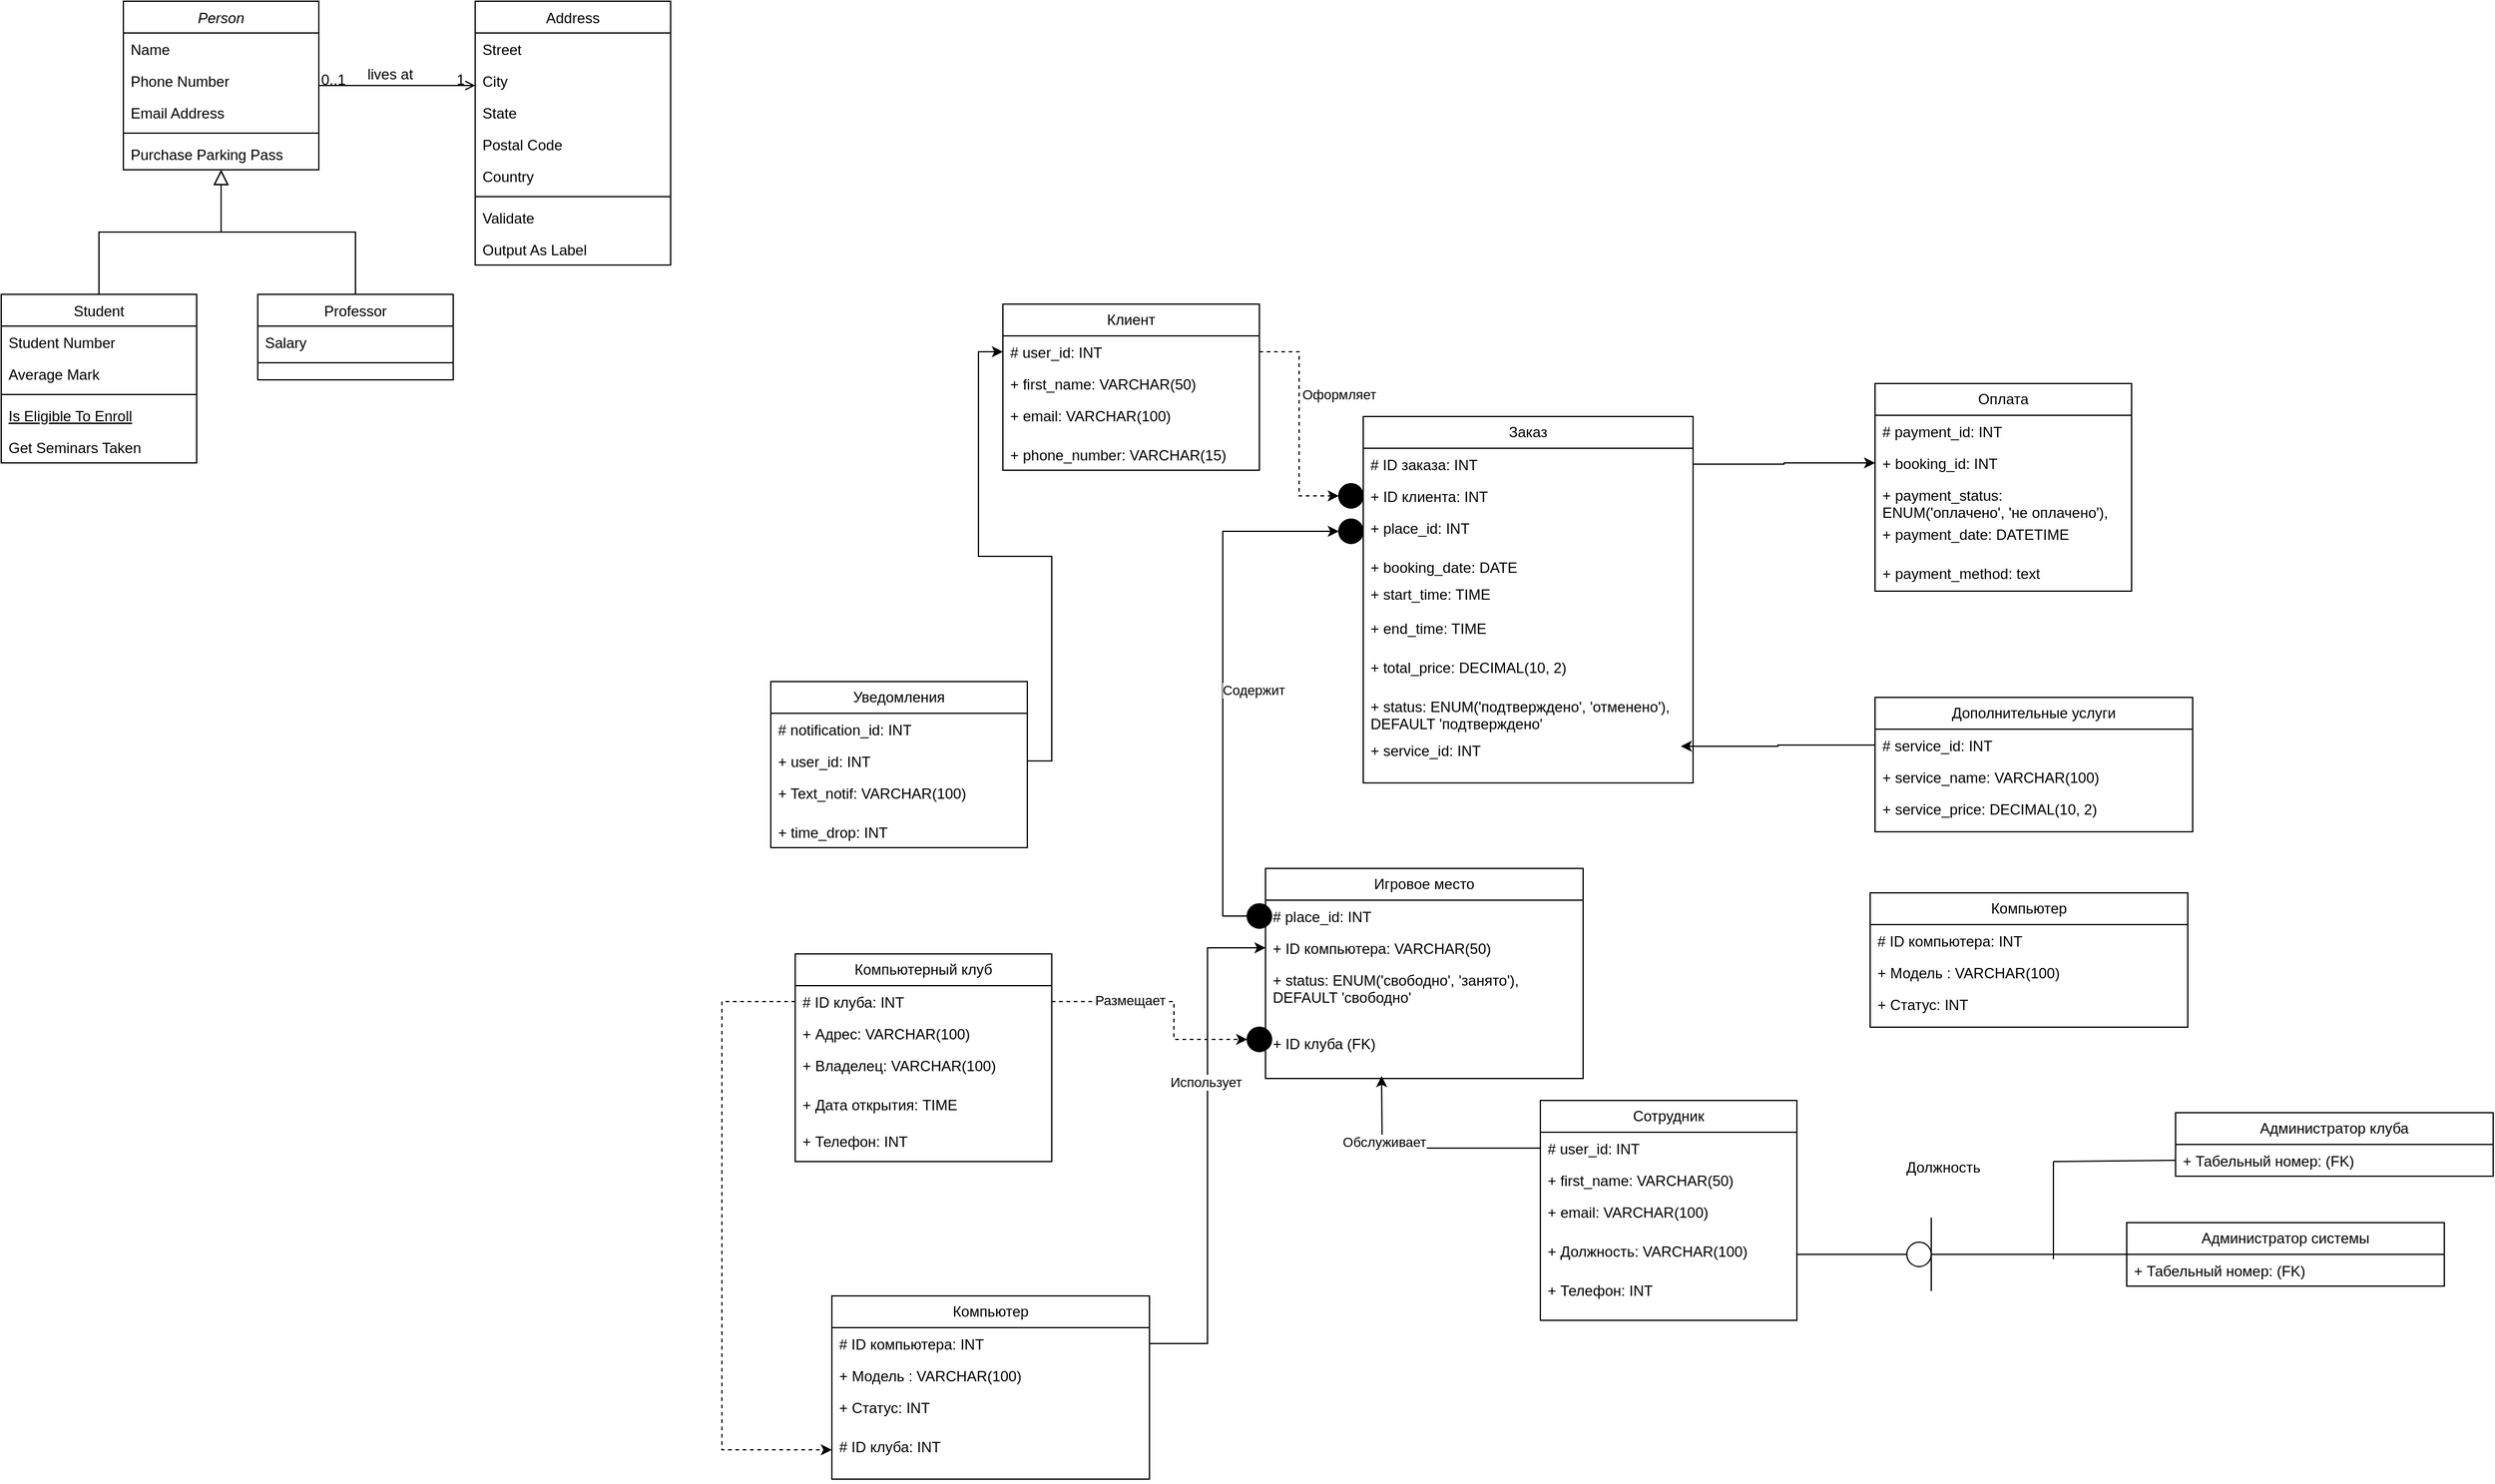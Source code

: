 <mxfile version="27.1.6">
  <diagram id="C5RBs43oDa-KdzZeNtuy" name="Page-1">
    <mxGraphModel dx="1603" dy="823" grid="1" gridSize="10" guides="1" tooltips="1" connect="1" arrows="1" fold="1" page="1" pageScale="1" pageWidth="827" pageHeight="1169" math="0" shadow="0">
      <root>
        <mxCell id="WIyWlLk6GJQsqaUBKTNV-0" />
        <mxCell id="WIyWlLk6GJQsqaUBKTNV-1" parent="WIyWlLk6GJQsqaUBKTNV-0" />
        <mxCell id="zkfFHV4jXpPFQw0GAbJ--0" value="Person" style="swimlane;fontStyle=2;align=center;verticalAlign=top;childLayout=stackLayout;horizontal=1;startSize=26;horizontalStack=0;resizeParent=1;resizeLast=0;collapsible=1;marginBottom=0;rounded=0;shadow=0;strokeWidth=1;" parent="WIyWlLk6GJQsqaUBKTNV-1" vertex="1">
          <mxGeometry x="220" y="120" width="160" height="138" as="geometry">
            <mxRectangle x="230" y="140" width="160" height="26" as="alternateBounds" />
          </mxGeometry>
        </mxCell>
        <mxCell id="zkfFHV4jXpPFQw0GAbJ--1" value="Name" style="text;align=left;verticalAlign=top;spacingLeft=4;spacingRight=4;overflow=hidden;rotatable=0;points=[[0,0.5],[1,0.5]];portConstraint=eastwest;" parent="zkfFHV4jXpPFQw0GAbJ--0" vertex="1">
          <mxGeometry y="26" width="160" height="26" as="geometry" />
        </mxCell>
        <mxCell id="zkfFHV4jXpPFQw0GAbJ--2" value="Phone Number" style="text;align=left;verticalAlign=top;spacingLeft=4;spacingRight=4;overflow=hidden;rotatable=0;points=[[0,0.5],[1,0.5]];portConstraint=eastwest;rounded=0;shadow=0;html=0;" parent="zkfFHV4jXpPFQw0GAbJ--0" vertex="1">
          <mxGeometry y="52" width="160" height="26" as="geometry" />
        </mxCell>
        <mxCell id="zkfFHV4jXpPFQw0GAbJ--3" value="Email Address" style="text;align=left;verticalAlign=top;spacingLeft=4;spacingRight=4;overflow=hidden;rotatable=0;points=[[0,0.5],[1,0.5]];portConstraint=eastwest;rounded=0;shadow=0;html=0;" parent="zkfFHV4jXpPFQw0GAbJ--0" vertex="1">
          <mxGeometry y="78" width="160" height="26" as="geometry" />
        </mxCell>
        <mxCell id="zkfFHV4jXpPFQw0GAbJ--4" value="" style="line;html=1;strokeWidth=1;align=left;verticalAlign=middle;spacingTop=-1;spacingLeft=3;spacingRight=3;rotatable=0;labelPosition=right;points=[];portConstraint=eastwest;" parent="zkfFHV4jXpPFQw0GAbJ--0" vertex="1">
          <mxGeometry y="104" width="160" height="8" as="geometry" />
        </mxCell>
        <mxCell id="zkfFHV4jXpPFQw0GAbJ--5" value="Purchase Parking Pass" style="text;align=left;verticalAlign=top;spacingLeft=4;spacingRight=4;overflow=hidden;rotatable=0;points=[[0,0.5],[1,0.5]];portConstraint=eastwest;" parent="zkfFHV4jXpPFQw0GAbJ--0" vertex="1">
          <mxGeometry y="112" width="160" height="26" as="geometry" />
        </mxCell>
        <mxCell id="zkfFHV4jXpPFQw0GAbJ--6" value="Student" style="swimlane;fontStyle=0;align=center;verticalAlign=top;childLayout=stackLayout;horizontal=1;startSize=26;horizontalStack=0;resizeParent=1;resizeLast=0;collapsible=1;marginBottom=0;rounded=0;shadow=0;strokeWidth=1;" parent="WIyWlLk6GJQsqaUBKTNV-1" vertex="1">
          <mxGeometry x="120" y="360" width="160" height="138" as="geometry">
            <mxRectangle x="130" y="380" width="160" height="26" as="alternateBounds" />
          </mxGeometry>
        </mxCell>
        <mxCell id="zkfFHV4jXpPFQw0GAbJ--7" value="Student Number" style="text;align=left;verticalAlign=top;spacingLeft=4;spacingRight=4;overflow=hidden;rotatable=0;points=[[0,0.5],[1,0.5]];portConstraint=eastwest;" parent="zkfFHV4jXpPFQw0GAbJ--6" vertex="1">
          <mxGeometry y="26" width="160" height="26" as="geometry" />
        </mxCell>
        <mxCell id="zkfFHV4jXpPFQw0GAbJ--8" value="Average Mark" style="text;align=left;verticalAlign=top;spacingLeft=4;spacingRight=4;overflow=hidden;rotatable=0;points=[[0,0.5],[1,0.5]];portConstraint=eastwest;rounded=0;shadow=0;html=0;" parent="zkfFHV4jXpPFQw0GAbJ--6" vertex="1">
          <mxGeometry y="52" width="160" height="26" as="geometry" />
        </mxCell>
        <mxCell id="zkfFHV4jXpPFQw0GAbJ--9" value="" style="line;html=1;strokeWidth=1;align=left;verticalAlign=middle;spacingTop=-1;spacingLeft=3;spacingRight=3;rotatable=0;labelPosition=right;points=[];portConstraint=eastwest;" parent="zkfFHV4jXpPFQw0GAbJ--6" vertex="1">
          <mxGeometry y="78" width="160" height="8" as="geometry" />
        </mxCell>
        <mxCell id="zkfFHV4jXpPFQw0GAbJ--10" value="Is Eligible To Enroll" style="text;align=left;verticalAlign=top;spacingLeft=4;spacingRight=4;overflow=hidden;rotatable=0;points=[[0,0.5],[1,0.5]];portConstraint=eastwest;fontStyle=4" parent="zkfFHV4jXpPFQw0GAbJ--6" vertex="1">
          <mxGeometry y="86" width="160" height="26" as="geometry" />
        </mxCell>
        <mxCell id="zkfFHV4jXpPFQw0GAbJ--11" value="Get Seminars Taken" style="text;align=left;verticalAlign=top;spacingLeft=4;spacingRight=4;overflow=hidden;rotatable=0;points=[[0,0.5],[1,0.5]];portConstraint=eastwest;" parent="zkfFHV4jXpPFQw0GAbJ--6" vertex="1">
          <mxGeometry y="112" width="160" height="26" as="geometry" />
        </mxCell>
        <mxCell id="zkfFHV4jXpPFQw0GAbJ--12" value="" style="endArrow=block;endSize=10;endFill=0;shadow=0;strokeWidth=1;rounded=0;curved=0;edgeStyle=elbowEdgeStyle;elbow=vertical;" parent="WIyWlLk6GJQsqaUBKTNV-1" source="zkfFHV4jXpPFQw0GAbJ--6" target="zkfFHV4jXpPFQw0GAbJ--0" edge="1">
          <mxGeometry width="160" relative="1" as="geometry">
            <mxPoint x="200" y="203" as="sourcePoint" />
            <mxPoint x="200" y="203" as="targetPoint" />
          </mxGeometry>
        </mxCell>
        <mxCell id="zkfFHV4jXpPFQw0GAbJ--13" value="Professor" style="swimlane;fontStyle=0;align=center;verticalAlign=top;childLayout=stackLayout;horizontal=1;startSize=26;horizontalStack=0;resizeParent=1;resizeLast=0;collapsible=1;marginBottom=0;rounded=0;shadow=0;strokeWidth=1;" parent="WIyWlLk6GJQsqaUBKTNV-1" vertex="1">
          <mxGeometry x="330" y="360" width="160" height="70" as="geometry">
            <mxRectangle x="340" y="380" width="170" height="26" as="alternateBounds" />
          </mxGeometry>
        </mxCell>
        <mxCell id="zkfFHV4jXpPFQw0GAbJ--14" value="Salary" style="text;align=left;verticalAlign=top;spacingLeft=4;spacingRight=4;overflow=hidden;rotatable=0;points=[[0,0.5],[1,0.5]];portConstraint=eastwest;" parent="zkfFHV4jXpPFQw0GAbJ--13" vertex="1">
          <mxGeometry y="26" width="160" height="26" as="geometry" />
        </mxCell>
        <mxCell id="zkfFHV4jXpPFQw0GAbJ--15" value="" style="line;html=1;strokeWidth=1;align=left;verticalAlign=middle;spacingTop=-1;spacingLeft=3;spacingRight=3;rotatable=0;labelPosition=right;points=[];portConstraint=eastwest;" parent="zkfFHV4jXpPFQw0GAbJ--13" vertex="1">
          <mxGeometry y="52" width="160" height="8" as="geometry" />
        </mxCell>
        <mxCell id="zkfFHV4jXpPFQw0GAbJ--16" value="" style="endArrow=block;endSize=10;endFill=0;shadow=0;strokeWidth=1;rounded=0;curved=0;edgeStyle=elbowEdgeStyle;elbow=vertical;" parent="WIyWlLk6GJQsqaUBKTNV-1" source="zkfFHV4jXpPFQw0GAbJ--13" target="zkfFHV4jXpPFQw0GAbJ--0" edge="1">
          <mxGeometry width="160" relative="1" as="geometry">
            <mxPoint x="210" y="373" as="sourcePoint" />
            <mxPoint x="310" y="271" as="targetPoint" />
          </mxGeometry>
        </mxCell>
        <mxCell id="zkfFHV4jXpPFQw0GAbJ--17" value="Address" style="swimlane;fontStyle=0;align=center;verticalAlign=top;childLayout=stackLayout;horizontal=1;startSize=26;horizontalStack=0;resizeParent=1;resizeLast=0;collapsible=1;marginBottom=0;rounded=0;shadow=0;strokeWidth=1;" parent="WIyWlLk6GJQsqaUBKTNV-1" vertex="1">
          <mxGeometry x="508" y="120" width="160" height="216" as="geometry">
            <mxRectangle x="550" y="140" width="160" height="26" as="alternateBounds" />
          </mxGeometry>
        </mxCell>
        <mxCell id="zkfFHV4jXpPFQw0GAbJ--18" value="Street" style="text;align=left;verticalAlign=top;spacingLeft=4;spacingRight=4;overflow=hidden;rotatable=0;points=[[0,0.5],[1,0.5]];portConstraint=eastwest;" parent="zkfFHV4jXpPFQw0GAbJ--17" vertex="1">
          <mxGeometry y="26" width="160" height="26" as="geometry" />
        </mxCell>
        <mxCell id="zkfFHV4jXpPFQw0GAbJ--19" value="City" style="text;align=left;verticalAlign=top;spacingLeft=4;spacingRight=4;overflow=hidden;rotatable=0;points=[[0,0.5],[1,0.5]];portConstraint=eastwest;rounded=0;shadow=0;html=0;" parent="zkfFHV4jXpPFQw0GAbJ--17" vertex="1">
          <mxGeometry y="52" width="160" height="26" as="geometry" />
        </mxCell>
        <mxCell id="zkfFHV4jXpPFQw0GAbJ--20" value="State" style="text;align=left;verticalAlign=top;spacingLeft=4;spacingRight=4;overflow=hidden;rotatable=0;points=[[0,0.5],[1,0.5]];portConstraint=eastwest;rounded=0;shadow=0;html=0;" parent="zkfFHV4jXpPFQw0GAbJ--17" vertex="1">
          <mxGeometry y="78" width="160" height="26" as="geometry" />
        </mxCell>
        <mxCell id="zkfFHV4jXpPFQw0GAbJ--21" value="Postal Code" style="text;align=left;verticalAlign=top;spacingLeft=4;spacingRight=4;overflow=hidden;rotatable=0;points=[[0,0.5],[1,0.5]];portConstraint=eastwest;rounded=0;shadow=0;html=0;" parent="zkfFHV4jXpPFQw0GAbJ--17" vertex="1">
          <mxGeometry y="104" width="160" height="26" as="geometry" />
        </mxCell>
        <mxCell id="zkfFHV4jXpPFQw0GAbJ--22" value="Country" style="text;align=left;verticalAlign=top;spacingLeft=4;spacingRight=4;overflow=hidden;rotatable=0;points=[[0,0.5],[1,0.5]];portConstraint=eastwest;rounded=0;shadow=0;html=0;" parent="zkfFHV4jXpPFQw0GAbJ--17" vertex="1">
          <mxGeometry y="130" width="160" height="26" as="geometry" />
        </mxCell>
        <mxCell id="zkfFHV4jXpPFQw0GAbJ--23" value="" style="line;html=1;strokeWidth=1;align=left;verticalAlign=middle;spacingTop=-1;spacingLeft=3;spacingRight=3;rotatable=0;labelPosition=right;points=[];portConstraint=eastwest;" parent="zkfFHV4jXpPFQw0GAbJ--17" vertex="1">
          <mxGeometry y="156" width="160" height="8" as="geometry" />
        </mxCell>
        <mxCell id="zkfFHV4jXpPFQw0GAbJ--24" value="Validate" style="text;align=left;verticalAlign=top;spacingLeft=4;spacingRight=4;overflow=hidden;rotatable=0;points=[[0,0.5],[1,0.5]];portConstraint=eastwest;" parent="zkfFHV4jXpPFQw0GAbJ--17" vertex="1">
          <mxGeometry y="164" width="160" height="26" as="geometry" />
        </mxCell>
        <mxCell id="zkfFHV4jXpPFQw0GAbJ--25" value="Output As Label" style="text;align=left;verticalAlign=top;spacingLeft=4;spacingRight=4;overflow=hidden;rotatable=0;points=[[0,0.5],[1,0.5]];portConstraint=eastwest;" parent="zkfFHV4jXpPFQw0GAbJ--17" vertex="1">
          <mxGeometry y="190" width="160" height="26" as="geometry" />
        </mxCell>
        <mxCell id="zkfFHV4jXpPFQw0GAbJ--26" value="" style="endArrow=open;shadow=0;strokeWidth=1;rounded=0;curved=0;endFill=1;edgeStyle=elbowEdgeStyle;elbow=vertical;" parent="WIyWlLk6GJQsqaUBKTNV-1" source="zkfFHV4jXpPFQw0GAbJ--0" target="zkfFHV4jXpPFQw0GAbJ--17" edge="1">
          <mxGeometry x="0.5" y="41" relative="1" as="geometry">
            <mxPoint x="380" y="192" as="sourcePoint" />
            <mxPoint x="540" y="192" as="targetPoint" />
            <mxPoint x="-40" y="32" as="offset" />
          </mxGeometry>
        </mxCell>
        <mxCell id="zkfFHV4jXpPFQw0GAbJ--27" value="0..1" style="resizable=0;align=left;verticalAlign=bottom;labelBackgroundColor=none;fontSize=12;" parent="zkfFHV4jXpPFQw0GAbJ--26" connectable="0" vertex="1">
          <mxGeometry x="-1" relative="1" as="geometry">
            <mxPoint y="4" as="offset" />
          </mxGeometry>
        </mxCell>
        <mxCell id="zkfFHV4jXpPFQw0GAbJ--28" value="1" style="resizable=0;align=right;verticalAlign=bottom;labelBackgroundColor=none;fontSize=12;" parent="zkfFHV4jXpPFQw0GAbJ--26" connectable="0" vertex="1">
          <mxGeometry x="1" relative="1" as="geometry">
            <mxPoint x="-7" y="4" as="offset" />
          </mxGeometry>
        </mxCell>
        <mxCell id="zkfFHV4jXpPFQw0GAbJ--29" value="lives at" style="text;html=1;resizable=0;points=[];;align=center;verticalAlign=middle;labelBackgroundColor=none;rounded=0;shadow=0;strokeWidth=1;fontSize=12;" parent="zkfFHV4jXpPFQw0GAbJ--26" vertex="1" connectable="0">
          <mxGeometry x="0.5" y="49" relative="1" as="geometry">
            <mxPoint x="-38" y="40" as="offset" />
          </mxGeometry>
        </mxCell>
        <mxCell id="PLSxakcZ5Mj65EyhJ7dW-0" value="Клиент" style="swimlane;fontStyle=0;childLayout=stackLayout;horizontal=1;startSize=26;fillColor=none;horizontalStack=0;resizeParent=1;resizeParentMax=0;resizeLast=0;collapsible=1;marginBottom=0;whiteSpace=wrap;html=1;" vertex="1" parent="WIyWlLk6GJQsqaUBKTNV-1">
          <mxGeometry x="940" y="368" width="210" height="136" as="geometry" />
        </mxCell>
        <mxCell id="PLSxakcZ5Mj65EyhJ7dW-1" value="# user_id: INT" style="text;strokeColor=none;fillColor=none;align=left;verticalAlign=top;spacingLeft=4;spacingRight=4;overflow=hidden;rotatable=0;points=[[0,0.5],[1,0.5]];portConstraint=eastwest;whiteSpace=wrap;html=1;" vertex="1" parent="PLSxakcZ5Mj65EyhJ7dW-0">
          <mxGeometry y="26" width="210" height="26" as="geometry" />
        </mxCell>
        <mxCell id="PLSxakcZ5Mj65EyhJ7dW-2" value="+ first_name: VARCHAR(50)" style="text;strokeColor=none;fillColor=none;align=left;verticalAlign=top;spacingLeft=4;spacingRight=4;overflow=hidden;rotatable=0;points=[[0,0.5],[1,0.5]];portConstraint=eastwest;whiteSpace=wrap;html=1;" vertex="1" parent="PLSxakcZ5Mj65EyhJ7dW-0">
          <mxGeometry y="52" width="210" height="26" as="geometry" />
        </mxCell>
        <mxCell id="PLSxakcZ5Mj65EyhJ7dW-3" value="+ email: VARCHAR(100)" style="text;strokeColor=none;fillColor=none;align=left;verticalAlign=top;spacingLeft=4;spacingRight=4;overflow=hidden;rotatable=0;points=[[0,0.5],[1,0.5]];portConstraint=eastwest;whiteSpace=wrap;html=1;" vertex="1" parent="PLSxakcZ5Mj65EyhJ7dW-0">
          <mxGeometry y="78" width="210" height="32" as="geometry" />
        </mxCell>
        <mxCell id="PLSxakcZ5Mj65EyhJ7dW-21" value="+ phone_number: VARCHAR(15)" style="text;strokeColor=none;fillColor=none;align=left;verticalAlign=top;spacingLeft=4;spacingRight=4;overflow=hidden;rotatable=0;points=[[0,0.5],[1,0.5]];portConstraint=eastwest;whiteSpace=wrap;html=1;" vertex="1" parent="PLSxakcZ5Mj65EyhJ7dW-0">
          <mxGeometry y="110" width="210" height="26" as="geometry" />
        </mxCell>
        <mxCell id="PLSxakcZ5Mj65EyhJ7dW-4" value="Игровое место" style="swimlane;fontStyle=0;childLayout=stackLayout;horizontal=1;startSize=26;fillColor=none;horizontalStack=0;resizeParent=1;resizeParentMax=0;resizeLast=0;collapsible=1;marginBottom=0;whiteSpace=wrap;html=1;" vertex="1" parent="WIyWlLk6GJQsqaUBKTNV-1">
          <mxGeometry x="1155" y="830" width="260" height="172" as="geometry" />
        </mxCell>
        <mxCell id="PLSxakcZ5Mj65EyhJ7dW-5" value="# place_id: INT" style="text;strokeColor=none;fillColor=none;align=left;verticalAlign=top;spacingLeft=4;spacingRight=4;overflow=hidden;rotatable=0;points=[[0,0.5],[1,0.5]];portConstraint=eastwest;whiteSpace=wrap;html=1;" vertex="1" parent="PLSxakcZ5Mj65EyhJ7dW-4">
          <mxGeometry y="26" width="260" height="26" as="geometry" />
        </mxCell>
        <mxCell id="PLSxakcZ5Mj65EyhJ7dW-6" value="+ ID компьютера: VARCHAR(50)" style="text;strokeColor=none;fillColor=none;align=left;verticalAlign=top;spacingLeft=4;spacingRight=4;overflow=hidden;rotatable=0;points=[[0,0.5],[1,0.5]];portConstraint=eastwest;whiteSpace=wrap;html=1;" vertex="1" parent="PLSxakcZ5Mj65EyhJ7dW-4">
          <mxGeometry y="52" width="260" height="26" as="geometry" />
        </mxCell>
        <mxCell id="PLSxakcZ5Mj65EyhJ7dW-7" value="+ status: ENUM(&#39;свободно&#39;, &#39;занято&#39;), DEFAULT &#39;свободно&#39;" style="text;strokeColor=none;fillColor=none;align=left;verticalAlign=top;spacingLeft=4;spacingRight=4;overflow=hidden;rotatable=0;points=[[0,0.5],[1,0.5]];portConstraint=eastwest;whiteSpace=wrap;html=1;" vertex="1" parent="PLSxakcZ5Mj65EyhJ7dW-4">
          <mxGeometry y="78" width="260" height="52" as="geometry" />
        </mxCell>
        <mxCell id="PLSxakcZ5Mj65EyhJ7dW-106" value="+ ID клуба (FK&lt;span style=&quot;background-color: transparent; color: light-dark(rgb(0, 0, 0), rgb(255, 255, 255));&quot;&gt;)&lt;/span&gt;" style="text;strokeColor=none;fillColor=none;align=left;verticalAlign=top;spacingLeft=4;spacingRight=4;overflow=hidden;rotatable=0;points=[[0,0.5],[1,0.5]];portConstraint=eastwest;whiteSpace=wrap;html=1;" vertex="1" parent="PLSxakcZ5Mj65EyhJ7dW-4">
          <mxGeometry y="130" width="260" height="42" as="geometry" />
        </mxCell>
        <mxCell id="PLSxakcZ5Mj65EyhJ7dW-8" value="Заказ" style="swimlane;fontStyle=0;childLayout=stackLayout;horizontal=1;startSize=26;fillColor=none;horizontalStack=0;resizeParent=1;resizeParentMax=0;resizeLast=0;collapsible=1;marginBottom=0;whiteSpace=wrap;html=1;" vertex="1" parent="WIyWlLk6GJQsqaUBKTNV-1">
          <mxGeometry x="1235" y="460" width="270" height="300" as="geometry" />
        </mxCell>
        <mxCell id="PLSxakcZ5Mj65EyhJ7dW-9" value="# ID заказа: INT" style="text;strokeColor=none;fillColor=none;align=left;verticalAlign=top;spacingLeft=4;spacingRight=4;overflow=hidden;rotatable=0;points=[[0,0.5],[1,0.5]];portConstraint=eastwest;whiteSpace=wrap;html=1;" vertex="1" parent="PLSxakcZ5Mj65EyhJ7dW-8">
          <mxGeometry y="26" width="270" height="26" as="geometry" />
        </mxCell>
        <mxCell id="PLSxakcZ5Mj65EyhJ7dW-10" value="+ ID клиента: INT" style="text;strokeColor=none;fillColor=none;align=left;verticalAlign=top;spacingLeft=4;spacingRight=4;overflow=hidden;rotatable=0;points=[[0,0.5],[1,0.5]];portConstraint=eastwest;whiteSpace=wrap;html=1;" vertex="1" parent="PLSxakcZ5Mj65EyhJ7dW-8">
          <mxGeometry y="52" width="270" height="26" as="geometry" />
        </mxCell>
        <mxCell id="PLSxakcZ5Mj65EyhJ7dW-11" value="+ place_id: INT" style="text;strokeColor=none;fillColor=none;align=left;verticalAlign=top;spacingLeft=4;spacingRight=4;overflow=hidden;rotatable=0;points=[[0,0.5],[1,0.5]];portConstraint=eastwest;whiteSpace=wrap;html=1;" vertex="1" parent="PLSxakcZ5Mj65EyhJ7dW-8">
          <mxGeometry y="78" width="270" height="32" as="geometry" />
        </mxCell>
        <mxCell id="PLSxakcZ5Mj65EyhJ7dW-12" value="+ booking_date: DATE" style="text;strokeColor=none;fillColor=none;align=left;verticalAlign=top;spacingLeft=4;spacingRight=4;overflow=hidden;rotatable=0;points=[[0,0.5],[1,0.5]];portConstraint=eastwest;whiteSpace=wrap;html=1;" vertex="1" parent="PLSxakcZ5Mj65EyhJ7dW-8">
          <mxGeometry y="110" width="270" height="190" as="geometry" />
        </mxCell>
        <mxCell id="PLSxakcZ5Mj65EyhJ7dW-13" value="+ start_time: TIME" style="text;strokeColor=none;fillColor=none;align=left;verticalAlign=top;spacingLeft=4;spacingRight=4;overflow=hidden;rotatable=0;points=[[0,0.5],[1,0.5]];portConstraint=eastwest;whiteSpace=wrap;html=1;" vertex="1" parent="WIyWlLk6GJQsqaUBKTNV-1">
          <mxGeometry x="1235" y="592" width="250" height="32" as="geometry" />
        </mxCell>
        <mxCell id="PLSxakcZ5Mj65EyhJ7dW-14" value="+ end_time: TIME" style="text;strokeColor=none;fillColor=none;align=left;verticalAlign=top;spacingLeft=4;spacingRight=4;overflow=hidden;rotatable=0;points=[[0,0.5],[1,0.5]];portConstraint=eastwest;whiteSpace=wrap;html=1;" vertex="1" parent="WIyWlLk6GJQsqaUBKTNV-1">
          <mxGeometry x="1235" y="620" width="250" height="32" as="geometry" />
        </mxCell>
        <mxCell id="PLSxakcZ5Mj65EyhJ7dW-15" value="+ total_price: DECIMAL(10, 2)" style="text;strokeColor=none;fillColor=none;align=left;verticalAlign=top;spacingLeft=4;spacingRight=4;overflow=hidden;rotatable=0;points=[[0,0.5],[1,0.5]];portConstraint=eastwest;whiteSpace=wrap;html=1;" vertex="1" parent="WIyWlLk6GJQsqaUBKTNV-1">
          <mxGeometry x="1235" y="652" width="250" height="98" as="geometry" />
        </mxCell>
        <mxCell id="PLSxakcZ5Mj65EyhJ7dW-16" value="+ status: ENUM(&#39;подтверждено&#39;, &#39;отменено&#39;), DEFAULT &#39;подтверждено&#39;" style="text;strokeColor=none;fillColor=none;align=left;verticalAlign=top;spacingLeft=4;spacingRight=4;overflow=hidden;rotatable=0;points=[[0,0.5],[1,0.5]];portConstraint=eastwest;whiteSpace=wrap;html=1;" vertex="1" parent="WIyWlLk6GJQsqaUBKTNV-1">
          <mxGeometry x="1235" y="684" width="260" height="66" as="geometry" />
        </mxCell>
        <mxCell id="PLSxakcZ5Mj65EyhJ7dW-17" value="Дополнительные услуги" style="swimlane;fontStyle=0;childLayout=stackLayout;horizontal=1;startSize=26;fillColor=none;horizontalStack=0;resizeParent=1;resizeParentMax=0;resizeLast=0;collapsible=1;marginBottom=0;whiteSpace=wrap;html=1;" vertex="1" parent="WIyWlLk6GJQsqaUBKTNV-1">
          <mxGeometry x="1654" y="690" width="260" height="110" as="geometry" />
        </mxCell>
        <mxCell id="PLSxakcZ5Mj65EyhJ7dW-18" value="# service_id: INT" style="text;strokeColor=none;fillColor=none;align=left;verticalAlign=top;spacingLeft=4;spacingRight=4;overflow=hidden;rotatable=0;points=[[0,0.5],[1,0.5]];portConstraint=eastwest;whiteSpace=wrap;html=1;" vertex="1" parent="PLSxakcZ5Mj65EyhJ7dW-17">
          <mxGeometry y="26" width="260" height="26" as="geometry" />
        </mxCell>
        <mxCell id="PLSxakcZ5Mj65EyhJ7dW-19" value="+ service_name: VARCHAR(100)" style="text;strokeColor=none;fillColor=none;align=left;verticalAlign=top;spacingLeft=4;spacingRight=4;overflow=hidden;rotatable=0;points=[[0,0.5],[1,0.5]];portConstraint=eastwest;whiteSpace=wrap;html=1;" vertex="1" parent="PLSxakcZ5Mj65EyhJ7dW-17">
          <mxGeometry y="52" width="260" height="26" as="geometry" />
        </mxCell>
        <mxCell id="PLSxakcZ5Mj65EyhJ7dW-20" value="+ service_price: DECIMAL(10, 2)" style="text;strokeColor=none;fillColor=none;align=left;verticalAlign=top;spacingLeft=4;spacingRight=4;overflow=hidden;rotatable=0;points=[[0,0.5],[1,0.5]];portConstraint=eastwest;whiteSpace=wrap;html=1;" vertex="1" parent="PLSxakcZ5Mj65EyhJ7dW-17">
          <mxGeometry y="78" width="260" height="32" as="geometry" />
        </mxCell>
        <mxCell id="PLSxakcZ5Mj65EyhJ7dW-22" value="+ service_id: INT" style="text;strokeColor=none;fillColor=none;align=left;verticalAlign=top;spacingLeft=4;spacingRight=4;overflow=hidden;rotatable=0;points=[[0,0.5],[1,0.5]];portConstraint=eastwest;whiteSpace=wrap;html=1;" vertex="1" parent="WIyWlLk6GJQsqaUBKTNV-1">
          <mxGeometry x="1235" y="720" width="260" height="20" as="geometry" />
        </mxCell>
        <mxCell id="PLSxakcZ5Mj65EyhJ7dW-23" value="Оплата" style="swimlane;fontStyle=0;childLayout=stackLayout;horizontal=1;startSize=26;fillColor=none;horizontalStack=0;resizeParent=1;resizeParentMax=0;resizeLast=0;collapsible=1;marginBottom=0;whiteSpace=wrap;html=1;" vertex="1" parent="WIyWlLk6GJQsqaUBKTNV-1">
          <mxGeometry x="1654" y="433" width="210" height="170" as="geometry" />
        </mxCell>
        <mxCell id="PLSxakcZ5Mj65EyhJ7dW-24" value="# payment_id: INT" style="text;strokeColor=none;fillColor=none;align=left;verticalAlign=top;spacingLeft=4;spacingRight=4;overflow=hidden;rotatable=0;points=[[0,0.5],[1,0.5]];portConstraint=eastwest;whiteSpace=wrap;html=1;" vertex="1" parent="PLSxakcZ5Mj65EyhJ7dW-23">
          <mxGeometry y="26" width="210" height="26" as="geometry" />
        </mxCell>
        <mxCell id="PLSxakcZ5Mj65EyhJ7dW-25" value="+ booking_id: INT" style="text;strokeColor=none;fillColor=none;align=left;verticalAlign=top;spacingLeft=4;spacingRight=4;overflow=hidden;rotatable=0;points=[[0,0.5],[1,0.5]];portConstraint=eastwest;whiteSpace=wrap;html=1;" vertex="1" parent="PLSxakcZ5Mj65EyhJ7dW-23">
          <mxGeometry y="52" width="210" height="26" as="geometry" />
        </mxCell>
        <mxCell id="PLSxakcZ5Mj65EyhJ7dW-27" value="+ payment_status: ENUM(&#39;оплачено&#39;, &#39;не оплачено&#39;), DEFAULT &#39;не оплачено&#39;" style="text;strokeColor=none;fillColor=none;align=left;verticalAlign=top;spacingLeft=4;spacingRight=4;overflow=hidden;rotatable=0;points=[[0,0.5],[1,0.5]];portConstraint=eastwest;whiteSpace=wrap;html=1;" vertex="1" parent="PLSxakcZ5Mj65EyhJ7dW-23">
          <mxGeometry y="78" width="210" height="32" as="geometry" />
        </mxCell>
        <mxCell id="PLSxakcZ5Mj65EyhJ7dW-28" value="+ payment_date: DATETIME" style="text;strokeColor=none;fillColor=none;align=left;verticalAlign=top;spacingLeft=4;spacingRight=4;overflow=hidden;rotatable=0;points=[[0,0.5],[1,0.5]];portConstraint=eastwest;whiteSpace=wrap;html=1;" vertex="1" parent="PLSxakcZ5Mj65EyhJ7dW-23">
          <mxGeometry y="110" width="210" height="32" as="geometry" />
        </mxCell>
        <mxCell id="PLSxakcZ5Mj65EyhJ7dW-26" value="+ payment_method: text" style="text;strokeColor=none;fillColor=none;align=left;verticalAlign=top;spacingLeft=4;spacingRight=4;overflow=hidden;rotatable=0;points=[[0,0.5],[1,0.5]];portConstraint=eastwest;whiteSpace=wrap;html=1;" vertex="1" parent="PLSxakcZ5Mj65EyhJ7dW-23">
          <mxGeometry y="142" width="210" height="28" as="geometry" />
        </mxCell>
        <mxCell id="PLSxakcZ5Mj65EyhJ7dW-29" value="Уведомления" style="swimlane;fontStyle=0;childLayout=stackLayout;horizontal=1;startSize=26;fillColor=none;horizontalStack=0;resizeParent=1;resizeParentMax=0;resizeLast=0;collapsible=1;marginBottom=0;whiteSpace=wrap;html=1;" vertex="1" parent="WIyWlLk6GJQsqaUBKTNV-1">
          <mxGeometry x="750" y="677" width="210" height="136" as="geometry" />
        </mxCell>
        <mxCell id="PLSxakcZ5Mj65EyhJ7dW-30" value="#&amp;nbsp;&lt;span style=&quot;white-space-collapse: preserve;&quot; data-src-align=&quot;0:11&quot; class=&quot;EzKURWReUAB5oZgtQNkl&quot;&gt;notification&lt;/span&gt;_id: INT" style="text;strokeColor=none;fillColor=none;align=left;verticalAlign=top;spacingLeft=4;spacingRight=4;overflow=hidden;rotatable=0;points=[[0,0.5],[1,0.5]];portConstraint=eastwest;whiteSpace=wrap;html=1;" vertex="1" parent="PLSxakcZ5Mj65EyhJ7dW-29">
          <mxGeometry y="26" width="210" height="26" as="geometry" />
        </mxCell>
        <mxCell id="PLSxakcZ5Mj65EyhJ7dW-31" value="+ user_id: INT" style="text;strokeColor=none;fillColor=none;align=left;verticalAlign=top;spacingLeft=4;spacingRight=4;overflow=hidden;rotatable=0;points=[[0,0.5],[1,0.5]];portConstraint=eastwest;whiteSpace=wrap;html=1;" vertex="1" parent="PLSxakcZ5Mj65EyhJ7dW-29">
          <mxGeometry y="52" width="210" height="26" as="geometry" />
        </mxCell>
        <mxCell id="PLSxakcZ5Mj65EyhJ7dW-32" value="+ Text_notif: VARCHAR(100)" style="text;strokeColor=none;fillColor=none;align=left;verticalAlign=top;spacingLeft=4;spacingRight=4;overflow=hidden;rotatable=0;points=[[0,0.5],[1,0.5]];portConstraint=eastwest;whiteSpace=wrap;html=1;" vertex="1" parent="PLSxakcZ5Mj65EyhJ7dW-29">
          <mxGeometry y="78" width="210" height="32" as="geometry" />
        </mxCell>
        <mxCell id="PLSxakcZ5Mj65EyhJ7dW-33" value="+ time_drop: INT" style="text;strokeColor=none;fillColor=none;align=left;verticalAlign=top;spacingLeft=4;spacingRight=4;overflow=hidden;rotatable=0;points=[[0,0.5],[1,0.5]];portConstraint=eastwest;whiteSpace=wrap;html=1;" vertex="1" parent="PLSxakcZ5Mj65EyhJ7dW-29">
          <mxGeometry y="110" width="210" height="26" as="geometry" />
        </mxCell>
        <mxCell id="PLSxakcZ5Mj65EyhJ7dW-34" style="edgeStyle=orthogonalEdgeStyle;rounded=0;orthogonalLoop=1;jettySize=auto;html=1;exitX=1;exitY=0.5;exitDx=0;exitDy=0;entryX=0;entryY=0.5;entryDx=0;entryDy=0;" edge="1" parent="WIyWlLk6GJQsqaUBKTNV-1" source="PLSxakcZ5Mj65EyhJ7dW-31" target="PLSxakcZ5Mj65EyhJ7dW-1">
          <mxGeometry relative="1" as="geometry" />
        </mxCell>
        <mxCell id="PLSxakcZ5Mj65EyhJ7dW-35" style="edgeStyle=orthogonalEdgeStyle;rounded=0;orthogonalLoop=1;jettySize=auto;html=1;exitX=1;exitY=0.5;exitDx=0;exitDy=0;entryX=0;entryY=0.5;entryDx=0;entryDy=0;" edge="1" parent="WIyWlLk6GJQsqaUBKTNV-1" source="PLSxakcZ5Mj65EyhJ7dW-97" target="PLSxakcZ5Mj65EyhJ7dW-10">
          <mxGeometry relative="1" as="geometry" />
        </mxCell>
        <mxCell id="PLSxakcZ5Mj65EyhJ7dW-84" value="Оформляет" style="edgeLabel;html=1;align=center;verticalAlign=middle;resizable=0;points=[];" vertex="1" connectable="0" parent="PLSxakcZ5Mj65EyhJ7dW-35">
          <mxGeometry x="0.39" y="-6" relative="1" as="geometry">
            <mxPoint x="-20" y="-83" as="offset" />
          </mxGeometry>
        </mxCell>
        <mxCell id="PLSxakcZ5Mj65EyhJ7dW-36" style="edgeStyle=orthogonalEdgeStyle;rounded=0;orthogonalLoop=1;jettySize=auto;html=1;exitX=0;exitY=0.5;exitDx=0;exitDy=0;entryX=0;entryY=0.5;entryDx=0;entryDy=0;" edge="1" parent="WIyWlLk6GJQsqaUBKTNV-1" source="PLSxakcZ5Mj65EyhJ7dW-88" target="PLSxakcZ5Mj65EyhJ7dW-11">
          <mxGeometry relative="1" as="geometry" />
        </mxCell>
        <mxCell id="PLSxakcZ5Mj65EyhJ7dW-37" style="edgeStyle=orthogonalEdgeStyle;rounded=0;orthogonalLoop=1;jettySize=auto;html=1;exitX=1;exitY=0.5;exitDx=0;exitDy=0;entryX=0;entryY=0.5;entryDx=0;entryDy=0;" edge="1" parent="WIyWlLk6GJQsqaUBKTNV-1" source="PLSxakcZ5Mj65EyhJ7dW-9" target="PLSxakcZ5Mj65EyhJ7dW-25">
          <mxGeometry relative="1" as="geometry" />
        </mxCell>
        <mxCell id="PLSxakcZ5Mj65EyhJ7dW-38" style="edgeStyle=orthogonalEdgeStyle;rounded=0;orthogonalLoop=1;jettySize=auto;html=1;exitX=0;exitY=0.5;exitDx=0;exitDy=0;entryX=1;entryY=0.5;entryDx=0;entryDy=0;" edge="1" parent="WIyWlLk6GJQsqaUBKTNV-1" source="PLSxakcZ5Mj65EyhJ7dW-18" target="PLSxakcZ5Mj65EyhJ7dW-22">
          <mxGeometry relative="1" as="geometry" />
        </mxCell>
        <mxCell id="PLSxakcZ5Mj65EyhJ7dW-39" value="Компьютер" style="swimlane;fontStyle=0;childLayout=stackLayout;horizontal=1;startSize=26;fillColor=none;horizontalStack=0;resizeParent=1;resizeParentMax=0;resizeLast=0;collapsible=1;marginBottom=0;whiteSpace=wrap;html=1;" vertex="1" parent="WIyWlLk6GJQsqaUBKTNV-1">
          <mxGeometry x="1650" y="850" width="260" height="110" as="geometry" />
        </mxCell>
        <mxCell id="PLSxakcZ5Mj65EyhJ7dW-40" value="# ID компьютера: INT" style="text;strokeColor=none;fillColor=none;align=left;verticalAlign=top;spacingLeft=4;spacingRight=4;overflow=hidden;rotatable=0;points=[[0,0.5],[1,0.5]];portConstraint=eastwest;whiteSpace=wrap;html=1;" vertex="1" parent="PLSxakcZ5Mj65EyhJ7dW-39">
          <mxGeometry y="26" width="260" height="26" as="geometry" />
        </mxCell>
        <mxCell id="PLSxakcZ5Mj65EyhJ7dW-41" value="+ Модель : VARCHAR(100)" style="text;strokeColor=none;fillColor=none;align=left;verticalAlign=top;spacingLeft=4;spacingRight=4;overflow=hidden;rotatable=0;points=[[0,0.5],[1,0.5]];portConstraint=eastwest;whiteSpace=wrap;html=1;" vertex="1" parent="PLSxakcZ5Mj65EyhJ7dW-39">
          <mxGeometry y="52" width="260" height="26" as="geometry" />
        </mxCell>
        <mxCell id="PLSxakcZ5Mj65EyhJ7dW-42" value="+ Статус: INT" style="text;strokeColor=none;fillColor=none;align=left;verticalAlign=top;spacingLeft=4;spacingRight=4;overflow=hidden;rotatable=0;points=[[0,0.5],[1,0.5]];portConstraint=eastwest;whiteSpace=wrap;html=1;" vertex="1" parent="PLSxakcZ5Mj65EyhJ7dW-39">
          <mxGeometry y="78" width="260" height="32" as="geometry" />
        </mxCell>
        <mxCell id="PLSxakcZ5Mj65EyhJ7dW-44" value="Компьютерный клуб" style="swimlane;fontStyle=0;childLayout=stackLayout;horizontal=1;startSize=26;fillColor=none;horizontalStack=0;resizeParent=1;resizeParentMax=0;resizeLast=0;collapsible=1;marginBottom=0;whiteSpace=wrap;html=1;" vertex="1" parent="WIyWlLk6GJQsqaUBKTNV-1">
          <mxGeometry x="770" y="900" width="210" height="170" as="geometry" />
        </mxCell>
        <mxCell id="PLSxakcZ5Mj65EyhJ7dW-45" value="# &lt;span style=&quot;white-space-collapse: preserve;&quot;&gt;ID клуба&lt;/span&gt;: INT" style="text;strokeColor=none;fillColor=none;align=left;verticalAlign=top;spacingLeft=4;spacingRight=4;overflow=hidden;rotatable=0;points=[[0,0.5],[1,0.5]];portConstraint=eastwest;whiteSpace=wrap;html=1;" vertex="1" parent="PLSxakcZ5Mj65EyhJ7dW-44">
          <mxGeometry y="26" width="210" height="26" as="geometry" />
        </mxCell>
        <mxCell id="PLSxakcZ5Mj65EyhJ7dW-46" value="+ Адрес: VARCHAR(100)" style="text;strokeColor=none;fillColor=none;align=left;verticalAlign=top;spacingLeft=4;spacingRight=4;overflow=hidden;rotatable=0;points=[[0,0.5],[1,0.5]];portConstraint=eastwest;whiteSpace=wrap;html=1;" vertex="1" parent="PLSxakcZ5Mj65EyhJ7dW-44">
          <mxGeometry y="52" width="210" height="26" as="geometry" />
        </mxCell>
        <mxCell id="PLSxakcZ5Mj65EyhJ7dW-47" value="+ Владелец: VARCHAR(100)" style="text;strokeColor=none;fillColor=none;align=left;verticalAlign=top;spacingLeft=4;spacingRight=4;overflow=hidden;rotatable=0;points=[[0,0.5],[1,0.5]];portConstraint=eastwest;whiteSpace=wrap;html=1;" vertex="1" parent="PLSxakcZ5Mj65EyhJ7dW-44">
          <mxGeometry y="78" width="210" height="32" as="geometry" />
        </mxCell>
        <mxCell id="PLSxakcZ5Mj65EyhJ7dW-48" value="+ Дата открытия: TIME" style="text;strokeColor=none;fillColor=none;align=left;verticalAlign=top;spacingLeft=4;spacingRight=4;overflow=hidden;rotatable=0;points=[[0,0.5],[1,0.5]];portConstraint=eastwest;whiteSpace=wrap;html=1;" vertex="1" parent="PLSxakcZ5Mj65EyhJ7dW-44">
          <mxGeometry y="110" width="210" height="30" as="geometry" />
        </mxCell>
        <mxCell id="PLSxakcZ5Mj65EyhJ7dW-49" value="+ Телефон: INT" style="text;strokeColor=none;fillColor=none;align=left;verticalAlign=top;spacingLeft=4;spacingRight=4;overflow=hidden;rotatable=0;points=[[0,0.5],[1,0.5]];portConstraint=eastwest;whiteSpace=wrap;html=1;" vertex="1" parent="PLSxakcZ5Mj65EyhJ7dW-44">
          <mxGeometry y="140" width="210" height="30" as="geometry" />
        </mxCell>
        <mxCell id="PLSxakcZ5Mj65EyhJ7dW-58" value="Сотрудник" style="swimlane;fontStyle=0;childLayout=stackLayout;horizontal=1;startSize=26;fillColor=none;horizontalStack=0;resizeParent=1;resizeParentMax=0;resizeLast=0;collapsible=1;marginBottom=0;whiteSpace=wrap;html=1;" vertex="1" parent="WIyWlLk6GJQsqaUBKTNV-1">
          <mxGeometry x="1380" y="1020" width="210" height="180" as="geometry" />
        </mxCell>
        <mxCell id="PLSxakcZ5Mj65EyhJ7dW-64" style="edgeStyle=orthogonalEdgeStyle;rounded=0;orthogonalLoop=1;jettySize=auto;html=1;" edge="1" parent="PLSxakcZ5Mj65EyhJ7dW-58" source="PLSxakcZ5Mj65EyhJ7dW-59">
          <mxGeometry relative="1" as="geometry">
            <mxPoint x="-130" y="-20" as="targetPoint" />
          </mxGeometry>
        </mxCell>
        <mxCell id="PLSxakcZ5Mj65EyhJ7dW-85" value="Обслуживает" style="edgeLabel;html=1;align=center;verticalAlign=middle;resizable=0;points=[];" vertex="1" connectable="0" parent="PLSxakcZ5Mj65EyhJ7dW-64">
          <mxGeometry x="0.428" y="-1" relative="1" as="geometry">
            <mxPoint as="offset" />
          </mxGeometry>
        </mxCell>
        <mxCell id="PLSxakcZ5Mj65EyhJ7dW-59" value="# user_id: INT" style="text;strokeColor=none;fillColor=none;align=left;verticalAlign=top;spacingLeft=4;spacingRight=4;overflow=hidden;rotatable=0;points=[[0,0.5],[1,0.5]];portConstraint=eastwest;whiteSpace=wrap;html=1;" vertex="1" parent="PLSxakcZ5Mj65EyhJ7dW-58">
          <mxGeometry y="26" width="210" height="26" as="geometry" />
        </mxCell>
        <mxCell id="PLSxakcZ5Mj65EyhJ7dW-60" value="+ first_name: VARCHAR(50)" style="text;strokeColor=none;fillColor=none;align=left;verticalAlign=top;spacingLeft=4;spacingRight=4;overflow=hidden;rotatable=0;points=[[0,0.5],[1,0.5]];portConstraint=eastwest;whiteSpace=wrap;html=1;" vertex="1" parent="PLSxakcZ5Mj65EyhJ7dW-58">
          <mxGeometry y="52" width="210" height="26" as="geometry" />
        </mxCell>
        <mxCell id="PLSxakcZ5Mj65EyhJ7dW-61" value="+ email: VARCHAR(100)" style="text;strokeColor=none;fillColor=none;align=left;verticalAlign=top;spacingLeft=4;spacingRight=4;overflow=hidden;rotatable=0;points=[[0,0.5],[1,0.5]];portConstraint=eastwest;whiteSpace=wrap;html=1;" vertex="1" parent="PLSxakcZ5Mj65EyhJ7dW-58">
          <mxGeometry y="78" width="210" height="32" as="geometry" />
        </mxCell>
        <mxCell id="PLSxakcZ5Mj65EyhJ7dW-62" value="+ Должность: VARCHAR(100)" style="text;strokeColor=none;fillColor=none;align=left;verticalAlign=top;spacingLeft=4;spacingRight=4;overflow=hidden;rotatable=0;points=[[0,0.5],[1,0.5]];portConstraint=eastwest;whiteSpace=wrap;html=1;" vertex="1" parent="PLSxakcZ5Mj65EyhJ7dW-58">
          <mxGeometry y="110" width="210" height="32" as="geometry" />
        </mxCell>
        <mxCell id="PLSxakcZ5Mj65EyhJ7dW-63" value="+ Телефон: INT" style="text;strokeColor=none;fillColor=none;align=left;verticalAlign=top;spacingLeft=4;spacingRight=4;overflow=hidden;rotatable=0;points=[[0,0.5],[1,0.5]];portConstraint=eastwest;whiteSpace=wrap;html=1;" vertex="1" parent="PLSxakcZ5Mj65EyhJ7dW-58">
          <mxGeometry y="142" width="210" height="38" as="geometry" />
        </mxCell>
        <mxCell id="PLSxakcZ5Mj65EyhJ7dW-69" value="Администратор клуба" style="swimlane;fontStyle=0;childLayout=stackLayout;horizontal=1;startSize=26;fillColor=none;horizontalStack=0;resizeParent=1;resizeParentMax=0;resizeLast=0;collapsible=1;marginBottom=0;whiteSpace=wrap;html=1;" vertex="1" parent="WIyWlLk6GJQsqaUBKTNV-1">
          <mxGeometry x="1900" y="1030" width="260" height="52" as="geometry" />
        </mxCell>
        <mxCell id="PLSxakcZ5Mj65EyhJ7dW-71" value="+ Табельный номер: (FK)" style="text;strokeColor=none;fillColor=none;align=left;verticalAlign=top;spacingLeft=4;spacingRight=4;overflow=hidden;rotatable=0;points=[[0,0.5],[1,0.5]];portConstraint=eastwest;whiteSpace=wrap;html=1;" vertex="1" parent="PLSxakcZ5Mj65EyhJ7dW-69">
          <mxGeometry y="26" width="260" height="26" as="geometry" />
        </mxCell>
        <mxCell id="PLSxakcZ5Mj65EyhJ7dW-73" value="Администратор системы" style="swimlane;fontStyle=0;childLayout=stackLayout;horizontal=1;startSize=26;fillColor=none;horizontalStack=0;resizeParent=1;resizeParentMax=0;resizeLast=0;collapsible=1;marginBottom=0;whiteSpace=wrap;html=1;" vertex="1" parent="WIyWlLk6GJQsqaUBKTNV-1">
          <mxGeometry x="1860" y="1120" width="260" height="52" as="geometry" />
        </mxCell>
        <mxCell id="PLSxakcZ5Mj65EyhJ7dW-74" value="+ Табельный номер: (FK)" style="text;strokeColor=none;fillColor=none;align=left;verticalAlign=top;spacingLeft=4;spacingRight=4;overflow=hidden;rotatable=0;points=[[0,0.5],[1,0.5]];portConstraint=eastwest;whiteSpace=wrap;html=1;" vertex="1" parent="PLSxakcZ5Mj65EyhJ7dW-73">
          <mxGeometry y="26" width="260" height="26" as="geometry" />
        </mxCell>
        <mxCell id="PLSxakcZ5Mj65EyhJ7dW-75" value="" style="ellipse;whiteSpace=wrap;html=1;aspect=fixed;" vertex="1" parent="WIyWlLk6GJQsqaUBKTNV-1">
          <mxGeometry x="1680" y="1136" width="20" height="20" as="geometry" />
        </mxCell>
        <mxCell id="PLSxakcZ5Mj65EyhJ7dW-77" value="" style="endArrow=none;html=1;rounded=0;entryX=0;entryY=0.5;entryDx=0;entryDy=0;exitX=1;exitY=0.5;exitDx=0;exitDy=0;" edge="1" parent="WIyWlLk6GJQsqaUBKTNV-1" source="PLSxakcZ5Mj65EyhJ7dW-62" target="PLSxakcZ5Mj65EyhJ7dW-75">
          <mxGeometry width="50" height="50" relative="1" as="geometry">
            <mxPoint x="1560" y="1300" as="sourcePoint" />
            <mxPoint x="1610" y="1250" as="targetPoint" />
          </mxGeometry>
        </mxCell>
        <mxCell id="PLSxakcZ5Mj65EyhJ7dW-78" value="" style="endArrow=none;html=1;rounded=0;" edge="1" parent="WIyWlLk6GJQsqaUBKTNV-1">
          <mxGeometry width="50" height="50" relative="1" as="geometry">
            <mxPoint x="1700" y="1176" as="sourcePoint" />
            <mxPoint x="1700" y="1116" as="targetPoint" />
          </mxGeometry>
        </mxCell>
        <mxCell id="PLSxakcZ5Mj65EyhJ7dW-79" value="" style="endArrow=none;html=1;rounded=0;entryX=0;entryY=0.5;entryDx=0;entryDy=0;" edge="1" parent="WIyWlLk6GJQsqaUBKTNV-1" target="PLSxakcZ5Mj65EyhJ7dW-73">
          <mxGeometry width="50" height="50" relative="1" as="geometry">
            <mxPoint x="1700" y="1146" as="sourcePoint" />
            <mxPoint x="1820" y="1080" as="targetPoint" />
          </mxGeometry>
        </mxCell>
        <mxCell id="PLSxakcZ5Mj65EyhJ7dW-80" value="" style="endArrow=none;html=1;rounded=0;" edge="1" parent="WIyWlLk6GJQsqaUBKTNV-1">
          <mxGeometry width="50" height="50" relative="1" as="geometry">
            <mxPoint x="1800" y="1150" as="sourcePoint" />
            <mxPoint x="1800" y="1070" as="targetPoint" />
          </mxGeometry>
        </mxCell>
        <mxCell id="PLSxakcZ5Mj65EyhJ7dW-81" value="" style="endArrow=none;html=1;rounded=0;entryX=0;entryY=0.5;entryDx=0;entryDy=0;" edge="1" parent="WIyWlLk6GJQsqaUBKTNV-1" target="PLSxakcZ5Mj65EyhJ7dW-71">
          <mxGeometry width="50" height="50" relative="1" as="geometry">
            <mxPoint x="1800" y="1070" as="sourcePoint" />
            <mxPoint x="1890" y="1070" as="targetPoint" />
          </mxGeometry>
        </mxCell>
        <mxCell id="PLSxakcZ5Mj65EyhJ7dW-86" value="Должность" style="text;html=1;align=center;verticalAlign=middle;whiteSpace=wrap;rounded=0;" vertex="1" parent="WIyWlLk6GJQsqaUBKTNV-1">
          <mxGeometry x="1680" y="1060" width="60" height="30" as="geometry" />
        </mxCell>
        <mxCell id="PLSxakcZ5Mj65EyhJ7dW-90" value="" style="edgeStyle=orthogonalEdgeStyle;rounded=0;orthogonalLoop=1;jettySize=auto;html=1;exitX=0;exitY=0.5;exitDx=0;exitDy=0;entryX=0;entryY=0.5;entryDx=0;entryDy=0;" edge="1" parent="WIyWlLk6GJQsqaUBKTNV-1" source="PLSxakcZ5Mj65EyhJ7dW-103" target="PLSxakcZ5Mj65EyhJ7dW-88">
          <mxGeometry relative="1" as="geometry">
            <mxPoint x="1155" y="869" as="sourcePoint" />
            <mxPoint x="1235" y="554" as="targetPoint" />
          </mxGeometry>
        </mxCell>
        <mxCell id="PLSxakcZ5Mj65EyhJ7dW-88" value="" style="ellipse;whiteSpace=wrap;html=1;aspect=fixed;fillColor=#000000;" vertex="1" parent="WIyWlLk6GJQsqaUBKTNV-1">
          <mxGeometry x="1215" y="544" width="20" height="20" as="geometry" />
        </mxCell>
        <mxCell id="PLSxakcZ5Mj65EyhJ7dW-95" value="" style="edgeStyle=orthogonalEdgeStyle;rounded=0;orthogonalLoop=1;jettySize=auto;html=1;exitX=1;exitY=0.5;exitDx=0;exitDy=0;dashed=1;" edge="1" parent="WIyWlLk6GJQsqaUBKTNV-1" source="PLSxakcZ5Mj65EyhJ7dW-45" target="PLSxakcZ5Mj65EyhJ7dW-93">
          <mxGeometry relative="1" as="geometry">
            <mxPoint x="980" y="939" as="sourcePoint" />
            <mxPoint x="1155" y="929" as="targetPoint" />
            <Array as="points">
              <mxPoint x="1080" y="939" />
              <mxPoint x="1080" y="970" />
            </Array>
          </mxGeometry>
        </mxCell>
        <mxCell id="PLSxakcZ5Mj65EyhJ7dW-96" value="Размещает" style="edgeLabel;html=1;align=center;verticalAlign=middle;resizable=0;points=[];" vertex="1" connectable="0" parent="PLSxakcZ5Mj65EyhJ7dW-95">
          <mxGeometry x="-0.33" y="1" relative="1" as="geometry">
            <mxPoint as="offset" />
          </mxGeometry>
        </mxCell>
        <mxCell id="PLSxakcZ5Mj65EyhJ7dW-93" value="" style="ellipse;whiteSpace=wrap;html=1;aspect=fixed;fillColor=#000000;" vertex="1" parent="WIyWlLk6GJQsqaUBKTNV-1">
          <mxGeometry x="1140" y="960" width="20" height="20" as="geometry" />
        </mxCell>
        <mxCell id="PLSxakcZ5Mj65EyhJ7dW-99" value="" style="edgeStyle=orthogonalEdgeStyle;rounded=0;orthogonalLoop=1;jettySize=auto;html=1;exitX=1;exitY=0.5;exitDx=0;exitDy=0;entryX=0;entryY=0.5;entryDx=0;entryDy=0;dashed=1;" edge="1" parent="WIyWlLk6GJQsqaUBKTNV-1" source="PLSxakcZ5Mj65EyhJ7dW-1" target="PLSxakcZ5Mj65EyhJ7dW-97">
          <mxGeometry relative="1" as="geometry">
            <mxPoint x="1280" y="159" as="sourcePoint" />
            <mxPoint x="1235" y="525" as="targetPoint" />
          </mxGeometry>
        </mxCell>
        <mxCell id="PLSxakcZ5Mj65EyhJ7dW-97" value="" style="ellipse;whiteSpace=wrap;html=1;aspect=fixed;fillColor=#000000;" vertex="1" parent="WIyWlLk6GJQsqaUBKTNV-1">
          <mxGeometry x="1215" y="515" width="20" height="20" as="geometry" />
        </mxCell>
        <mxCell id="PLSxakcZ5Mj65EyhJ7dW-104" value="" style="edgeStyle=orthogonalEdgeStyle;rounded=0;orthogonalLoop=1;jettySize=auto;html=1;exitX=0;exitY=0.5;exitDx=0;exitDy=0;entryX=0;entryY=0.5;entryDx=0;entryDy=0;" edge="1" parent="WIyWlLk6GJQsqaUBKTNV-1" source="PLSxakcZ5Mj65EyhJ7dW-5" target="PLSxakcZ5Mj65EyhJ7dW-103">
          <mxGeometry relative="1" as="geometry">
            <mxPoint x="1155" y="869" as="sourcePoint" />
            <mxPoint x="1215" y="554" as="targetPoint" />
          </mxGeometry>
        </mxCell>
        <mxCell id="PLSxakcZ5Mj65EyhJ7dW-105" value="Содержит" style="edgeLabel;html=1;align=center;verticalAlign=middle;resizable=0;points=[];" vertex="1" connectable="0" parent="PLSxakcZ5Mj65EyhJ7dW-104">
          <mxGeometry x="-0.191" y="2" relative="1" as="geometry">
            <mxPoint x="-4" y="-187" as="offset" />
          </mxGeometry>
        </mxCell>
        <mxCell id="PLSxakcZ5Mj65EyhJ7dW-103" value="" style="ellipse;whiteSpace=wrap;html=1;aspect=fixed;fillColor=#000000;" vertex="1" parent="WIyWlLk6GJQsqaUBKTNV-1">
          <mxGeometry x="1140" y="859" width="20" height="20" as="geometry" />
        </mxCell>
        <mxCell id="PLSxakcZ5Mj65EyhJ7dW-107" value="Компьютер" style="swimlane;fontStyle=0;childLayout=stackLayout;horizontal=1;startSize=26;fillColor=none;horizontalStack=0;resizeParent=1;resizeParentMax=0;resizeLast=0;collapsible=1;marginBottom=0;whiteSpace=wrap;html=1;" vertex="1" parent="WIyWlLk6GJQsqaUBKTNV-1">
          <mxGeometry x="800" y="1180" width="260" height="150" as="geometry" />
        </mxCell>
        <mxCell id="PLSxakcZ5Mj65EyhJ7dW-108" value="# ID компьютера: INT" style="text;strokeColor=none;fillColor=none;align=left;verticalAlign=top;spacingLeft=4;spacingRight=4;overflow=hidden;rotatable=0;points=[[0,0.5],[1,0.5]];portConstraint=eastwest;whiteSpace=wrap;html=1;" vertex="1" parent="PLSxakcZ5Mj65EyhJ7dW-107">
          <mxGeometry y="26" width="260" height="26" as="geometry" />
        </mxCell>
        <mxCell id="PLSxakcZ5Mj65EyhJ7dW-109" value="+ Модель : VARCHAR(100)" style="text;strokeColor=none;fillColor=none;align=left;verticalAlign=top;spacingLeft=4;spacingRight=4;overflow=hidden;rotatable=0;points=[[0,0.5],[1,0.5]];portConstraint=eastwest;whiteSpace=wrap;html=1;" vertex="1" parent="PLSxakcZ5Mj65EyhJ7dW-107">
          <mxGeometry y="52" width="260" height="26" as="geometry" />
        </mxCell>
        <mxCell id="PLSxakcZ5Mj65EyhJ7dW-110" value="+ Статус: INT" style="text;strokeColor=none;fillColor=none;align=left;verticalAlign=top;spacingLeft=4;spacingRight=4;overflow=hidden;rotatable=0;points=[[0,0.5],[1,0.5]];portConstraint=eastwest;whiteSpace=wrap;html=1;" vertex="1" parent="PLSxakcZ5Mj65EyhJ7dW-107">
          <mxGeometry y="78" width="260" height="72" as="geometry" />
        </mxCell>
        <mxCell id="PLSxakcZ5Mj65EyhJ7dW-111" style="edgeStyle=orthogonalEdgeStyle;rounded=0;orthogonalLoop=1;jettySize=auto;html=1;exitX=1;exitY=0.5;exitDx=0;exitDy=0;entryX=0;entryY=0.5;entryDx=0;entryDy=0;" edge="1" parent="WIyWlLk6GJQsqaUBKTNV-1" source="PLSxakcZ5Mj65EyhJ7dW-108" target="PLSxakcZ5Mj65EyhJ7dW-6">
          <mxGeometry relative="1" as="geometry">
            <mxPoint x="1295" y="1140" as="sourcePoint" />
            <mxPoint x="1060" y="1146" as="targetPoint" />
          </mxGeometry>
        </mxCell>
        <mxCell id="PLSxakcZ5Mj65EyhJ7dW-112" value="Использует" style="edgeLabel;html=1;align=center;verticalAlign=middle;resizable=0;points=[];" vertex="1" connectable="0" parent="PLSxakcZ5Mj65EyhJ7dW-111">
          <mxGeometry x="0.248" y="2" relative="1" as="geometry">
            <mxPoint as="offset" />
          </mxGeometry>
        </mxCell>
        <mxCell id="PLSxakcZ5Mj65EyhJ7dW-114" value="# ID клуба: INT" style="text;strokeColor=none;fillColor=none;align=left;verticalAlign=top;spacingLeft=4;spacingRight=4;overflow=hidden;rotatable=0;points=[[0,0.5],[1,0.5]];portConstraint=eastwest;whiteSpace=wrap;html=1;" vertex="1" parent="WIyWlLk6GJQsqaUBKTNV-1">
          <mxGeometry x="800" y="1290" width="260" height="32" as="geometry" />
        </mxCell>
        <mxCell id="PLSxakcZ5Mj65EyhJ7dW-115" style="edgeStyle=orthogonalEdgeStyle;rounded=0;orthogonalLoop=1;jettySize=auto;html=1;entryX=0;entryY=0.5;entryDx=0;entryDy=0;dashed=1;" edge="1" parent="WIyWlLk6GJQsqaUBKTNV-1" source="PLSxakcZ5Mj65EyhJ7dW-45" target="PLSxakcZ5Mj65EyhJ7dW-114">
          <mxGeometry relative="1" as="geometry">
            <Array as="points">
              <mxPoint x="710" y="939" />
              <mxPoint x="710" y="1306" />
            </Array>
          </mxGeometry>
        </mxCell>
      </root>
    </mxGraphModel>
  </diagram>
</mxfile>
